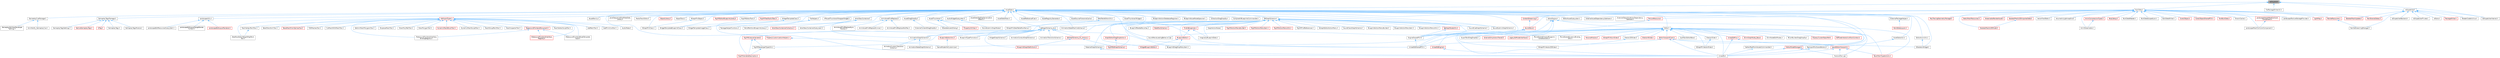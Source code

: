 digraph "IoChunkId.h"
{
 // INTERACTIVE_SVG=YES
 // LATEX_PDF_SIZE
  bgcolor="transparent";
  edge [fontname=Helvetica,fontsize=10,labelfontname=Helvetica,labelfontsize=10];
  node [fontname=Helvetica,fontsize=10,shape=box,height=0.2,width=0.4];
  Node1 [id="Node000001",label="IoChunkId.h",height=0.2,width=0.4,color="gray40", fillcolor="grey60", style="filled", fontcolor="black",tooltip=" "];
  Node1 -> Node2 [id="edge1_Node000001_Node000002",dir="back",color="steelblue1",style="solid",tooltip=" "];
  Node2 [id="Node000002",label="AssetData.h",height=0.2,width=0.4,color="grey40", fillcolor="white", style="filled",URL="$d9/d19/AssetData_8h.html",tooltip=" "];
  Node2 -> Node3 [id="edge2_Node000002_Node000003",dir="back",color="steelblue1",style="solid",tooltip=" "];
  Node3 [id="Node000003",label="ActorDescContainer.h",height=0.2,width=0.4,color="grey40", fillcolor="white", style="filled",URL="$de/df0/ActorDescContainer_8h.html",tooltip=" "];
  Node3 -> Node4 [id="edge3_Node000003_Node000004",dir="back",color="steelblue1",style="solid",tooltip=" "];
  Node4 [id="Node000004",label="ActorDescContainerCollection.h",height=0.2,width=0.4,color="red", fillcolor="#FFF0F0", style="filled",URL="$dc/df2/ActorDescContainerCollection_8h.html",tooltip=" "];
  Node3 -> Node25 [id="edge4_Node000003_Node000025",dir="back",color="steelblue1",style="solid",tooltip=" "];
  Node25 [id="Node000025",label="ActorDescContainerSubsystem.h",height=0.2,width=0.4,color="grey40", fillcolor="white", style="filled",URL="$d1/d29/ActorDescContainerSubsystem_8h.html",tooltip=" "];
  Node3 -> Node26 [id="edge5_Node000003_Node000026",dir="back",color="steelblue1",style="solid",tooltip=" "];
  Node26 [id="Node000026",label="WorldPartitionBlueprintLibrary.h",height=0.2,width=0.4,color="grey40", fillcolor="white", style="filled",URL="$d1/d6b/WorldPartitionBlueprintLibrary_8h.html",tooltip=" "];
  Node2 -> Node27 [id="edge6_Node000002_Node000027",dir="back",color="steelblue1",style="solid",tooltip=" "];
  Node27 [id="Node000027",label="AnimAssetFindReplace.h",height=0.2,width=0.4,color="grey40", fillcolor="white", style="filled",URL="$d2/d3f/AnimAssetFindReplace_8h.html",tooltip=" "];
  Node27 -> Node28 [id="edge7_Node000027_Node000028",dir="back",color="steelblue1",style="solid",tooltip=" "];
  Node28 [id="Node000028",label="AnimAssetFindReplaceCurves.h",height=0.2,width=0.4,color="grey40", fillcolor="white", style="filled",URL="$d3/df5/AnimAssetFindReplaceCurves_8h.html",tooltip=" "];
  Node27 -> Node29 [id="edge8_Node000027_Node000029",dir="back",color="steelblue1",style="solid",tooltip=" "];
  Node29 [id="Node000029",label="AnimAssetFindReplaceNotifies.h",height=0.2,width=0.4,color="grey40", fillcolor="white", style="filled",URL="$df/d90/AnimAssetFindReplaceNotifies_8h.html",tooltip=" "];
  Node27 -> Node30 [id="edge9_Node000027_Node000030",dir="back",color="steelblue1",style="solid",tooltip=" "];
  Node30 [id="Node000030",label="AnimAssetFindReplaceSync\lMarkers.h",height=0.2,width=0.4,color="grey40", fillcolor="white", style="filled",URL="$d2/dc5/AnimAssetFindReplaceSyncMarkers_8h.html",tooltip=" "];
  Node2 -> Node31 [id="edge10_Node000002_Node000031",dir="back",color="steelblue1",style="solid",tooltip=" "];
  Node31 [id="Node000031",label="AnimationGraphSchema.h",height=0.2,width=0.4,color="grey40", fillcolor="white", style="filled",URL="$dc/d75/AnimationGraphSchema_8h.html",tooltip=" "];
  Node31 -> Node32 [id="edge11_Node000031_Node000032",dir="back",color="steelblue1",style="solid",tooltip=" "];
  Node32 [id="Node000032",label="AnimationCustomTransition\lSchema.h",height=0.2,width=0.4,color="grey40", fillcolor="white", style="filled",URL="$d0/de2/AnimationCustomTransitionSchema_8h.html",tooltip=" "];
  Node31 -> Node33 [id="edge12_Node000031_Node000033",dir="back",color="steelblue1",style="solid",tooltip=" "];
  Node33 [id="Node000033",label="AnimationStateGraphSchema.h",height=0.2,width=0.4,color="grey40", fillcolor="white", style="filled",URL="$d5/d13/AnimationStateGraphSchema_8h.html",tooltip=" "];
  Node2 -> Node34 [id="edge13_Node000002_Node000034",dir="back",color="steelblue1",style="solid",tooltip=" "];
  Node34 [id="Node000034",label="AnimationStateMachineSchema.h",height=0.2,width=0.4,color="grey40", fillcolor="white", style="filled",URL="$d7/d8c/AnimationStateMachineSchema_8h.html",tooltip=" "];
  Node2 -> Node35 [id="edge14_Node000002_Node000035",dir="back",color="steelblue1",style="solid",tooltip=" "];
  Node35 [id="Node000035",label="AssetDataTagMapSerialization\lDetails.h",height=0.2,width=0.4,color="grey40", fillcolor="white", style="filled",URL="$d5/d67/AssetDataTagMapSerializationDetails_8h.html",tooltip=" "];
  Node2 -> Node36 [id="edge15_Node000002_Node000036",dir="back",color="steelblue1",style="solid",tooltip=" "];
  Node36 [id="Node000036",label="AssetDataToken.h",height=0.2,width=0.4,color="grey40", fillcolor="white", style="filled",URL="$d2/da5/AssetDataToken_8h.html",tooltip=" "];
  Node2 -> Node37 [id="edge16_Node000002_Node000037",dir="back",color="steelblue1",style="solid",tooltip=" "];
  Node37 [id="Node000037",label="AssetDragDropOp.h",height=0.2,width=0.4,color="grey40", fillcolor="white", style="filled",URL="$df/dda/AssetDragDropOp_8h.html",tooltip=" "];
  Node37 -> Node38 [id="edge17_Node000037_Node000038",dir="back",color="steelblue1",style="solid",tooltip=" "];
  Node38 [id="Node000038",label="ExternalContentDragDropOp.h",height=0.2,width=0.4,color="grey40", fillcolor="white", style="filled",URL="$d8/de9/ExternalContentDragDropOp_8h.html",tooltip=" "];
  Node2 -> Node39 [id="edge18_Node000002_Node000039",dir="back",color="steelblue1",style="solid",tooltip=" "];
  Node39 [id="Node000039",label="AssetReferenceFixer.h",height=0.2,width=0.4,color="grey40", fillcolor="white", style="filled",URL="$dd/da4/AssetReferenceFixer_8h.html",tooltip=" "];
  Node2 -> Node40 [id="edge19_Node000002_Node000040",dir="back",color="steelblue1",style="solid",tooltip=" "];
  Node40 [id="Node000040",label="AssetRegistryGenerator.h",height=0.2,width=0.4,color="grey40", fillcolor="white", style="filled",URL="$df/dd1/AssetRegistryGenerator_8h.html",tooltip=" "];
  Node2 -> Node41 [id="edge20_Node000002_Node000041",dir="back",color="steelblue1",style="solid",tooltip=" "];
  Node41 [id="Node000041",label="AssetSelection.h",height=0.2,width=0.4,color="grey40", fillcolor="white", style="filled",URL="$d2/d2c/AssetSelection_8h.html",tooltip=" "];
  Node41 -> Node42 [id="edge21_Node000041_Node000042",dir="back",color="steelblue1",style="solid",tooltip=" "];
  Node42 [id="Node000042",label="LevelEditorViewport.h",height=0.2,width=0.4,color="red", fillcolor="#FFF0F0", style="filled",URL="$d4/ddf/LevelEditorViewport_8h.html",tooltip=" "];
  Node42 -> Node43 [id="edge22_Node000042_Node000043",dir="back",color="steelblue1",style="solid",tooltip=" "];
  Node43 [id="Node000043",label="BookMarkTypeActions.h",height=0.2,width=0.4,color="red", fillcolor="#FFF0F0", style="filled",URL="$d0/d2f/BookMarkTypeActions_8h.html",tooltip=" "];
  Node42 -> Node47 [id="edge23_Node000042_Node000047",dir="back",color="steelblue1",style="solid",tooltip=" "];
  Node47 [id="Node000047",label="FractureTool.cpp",height=0.2,width=0.4,color="grey40", fillcolor="white", style="filled",URL="$dc/d9a/FractureTool_8cpp.html",tooltip=" "];
  Node42 -> Node48 [id="edge24_Node000042_Node000048",dir="back",color="steelblue1",style="solid",tooltip=" "];
  Node48 [id="Node000048",label="UnrealEd.h",height=0.2,width=0.4,color="grey40", fillcolor="white", style="filled",URL="$d2/d5f/UnrealEd_8h.html",tooltip=" "];
  Node2 -> Node49 [id="edge25_Node000002_Node000049",dir="back",color="steelblue1",style="solid",tooltip=" "];
  Node49 [id="Node000049",label="AssetSourceFilenameCache.h",height=0.2,width=0.4,color="grey40", fillcolor="white", style="filled",URL="$dd/d16/AssetSourceFilenameCache_8h.html",tooltip=" "];
  Node2 -> Node50 [id="edge26_Node000002_Node000050",dir="back",color="steelblue1",style="solid",tooltip=" "];
  Node50 [id="Node000050",label="AssetThumbnail.h",height=0.2,width=0.4,color="grey40", fillcolor="white", style="filled",URL="$d7/d61/AssetThumbnail_8h.html",tooltip=" "];
  Node50 -> Node51 [id="edge27_Node000050_Node000051",dir="back",color="steelblue1",style="solid",tooltip=" "];
  Node51 [id="Node000051",label="IPropertyUtilities.h",height=0.2,width=0.4,color="red", fillcolor="#FFF0F0", style="filled",URL="$d2/d14/IPropertyUtilities_8h.html",tooltip=" "];
  Node50 -> Node59 [id="edge28_Node000050_Node000059",dir="back",color="steelblue1",style="solid",tooltip=" "];
  Node59 [id="Node000059",label="SDeleteAssetsDialog.h",height=0.2,width=0.4,color="grey40", fillcolor="white", style="filled",URL="$d7/d0d/SDeleteAssetsDialog_8h.html",tooltip=" "];
  Node50 -> Node60 [id="edge29_Node000050_Node000060",dir="back",color="steelblue1",style="solid",tooltip=" "];
  Node60 [id="Node000060",label="UnrealEdSharedPCH.h",height=0.2,width=0.4,color="grey40", fillcolor="white", style="filled",URL="$d1/de6/UnrealEdSharedPCH_8h.html",tooltip=" "];
  Node2 -> Node61 [id="edge30_Node000002_Node000061",dir="back",color="steelblue1",style="solid",tooltip=" "];
  Node61 [id="Node000061",label="AssetThumbnailWidget.h",height=0.2,width=0.4,color="grey40", fillcolor="white", style="filled",URL="$d8/d2a/AssetThumbnailWidget_8h.html",tooltip=" "];
  Node2 -> Node62 [id="edge31_Node000002_Node000062",dir="back",color="steelblue1",style="solid",tooltip=" "];
  Node62 [id="Node000062",label="AudioWidgetSubsystem.h",height=0.2,width=0.4,color="grey40", fillcolor="white", style="filled",URL="$de/d1b/AudioWidgetSubsystem_8h.html",tooltip=" "];
  Node62 -> Node63 [id="edge32_Node000062_Node000063",dir="back",color="steelblue1",style="solid",tooltip=" "];
  Node63 [id="Node000063",label="SoundSubmixGraphNode.h",height=0.2,width=0.4,color="grey40", fillcolor="white", style="filled",URL="$d5/d09/SoundSubmixGraphNode_8h.html",tooltip=" "];
  Node2 -> Node64 [id="edge33_Node000002_Node000064",dir="back",color="steelblue1",style="solid",tooltip=" "];
  Node64 [id="Node000064",label="BlueprintActionDatabaseRegistrar.h",height=0.2,width=0.4,color="grey40", fillcolor="white", style="filled",URL="$d5/d5d/BlueprintActionDatabaseRegistrar_8h.html",tooltip=" "];
  Node2 -> Node65 [id="edge34_Node000002_Node000065",dir="back",color="steelblue1",style="solid",tooltip=" "];
  Node65 [id="Node000065",label="BlueprintAssetNodeSpawner.h",height=0.2,width=0.4,color="grey40", fillcolor="white", style="filled",URL="$d2/d56/BlueprintAssetNodeSpawner_8h.html",tooltip=" "];
  Node2 -> Node66 [id="edge35_Node000002_Node000066",dir="back",color="steelblue1",style="solid",tooltip=" "];
  Node66 [id="Node000066",label="CollectionDragDropOp.h",height=0.2,width=0.4,color="grey40", fillcolor="white", style="filled",URL="$d6/d23/CollectionDragDropOp_8h.html",tooltip=" "];
  Node2 -> Node67 [id="edge36_Node000002_Node000067",dir="back",color="steelblue1",style="solid",tooltip=" "];
  Node67 [id="Node000067",label="CompileAllBlueprintsCommandlet.h",height=0.2,width=0.4,color="grey40", fillcolor="white", style="filled",URL="$d4/d7d/CompileAllBlueprintsCommandlet_8h.html",tooltip=" "];
  Node2 -> Node68 [id="edge37_Node000002_Node000068",dir="back",color="steelblue1",style="solid",tooltip=" "];
  Node68 [id="Node000068",label="DataTableEditorUtils.h",height=0.2,width=0.4,color="grey40", fillcolor="white", style="filled",URL="$d6/d6f/DataTableEditorUtils_8h.html",tooltip=" "];
  Node68 -> Node69 [id="edge38_Node000068_Node000069",dir="back",color="steelblue1",style="solid",tooltip=" "];
  Node69 [id="Node000069",label="SGraphPinDataTableRowName.h",height=0.2,width=0.4,color="grey40", fillcolor="white", style="filled",URL="$d3/d40/SGraphPinDataTableRowName_8h.html",tooltip=" "];
  Node2 -> Node70 [id="edge39_Node000002_Node000070",dir="back",color="steelblue1",style="solid",tooltip=" "];
  Node70 [id="Node000070",label="EdGraphSchema.h",height=0.2,width=0.4,color="grey40", fillcolor="white", style="filled",URL="$d2/dce/EdGraphSchema_8h.html",tooltip=" "];
  Node70 -> Node31 [id="edge40_Node000070_Node000031",dir="back",color="steelblue1",style="solid",tooltip=" "];
  Node70 -> Node34 [id="edge41_Node000070_Node000034",dir="back",color="steelblue1",style="solid",tooltip=" "];
  Node70 -> Node71 [id="edge42_Node000070_Node000071",dir="back",color="steelblue1",style="solid",tooltip=" "];
  Node71 [id="Node000071",label="BlueprintActionMenuBuilder.h",height=0.2,width=0.4,color="grey40", fillcolor="white", style="filled",URL="$dd/dea/BlueprintActionMenuBuilder_8h.html",tooltip=" "];
  Node70 -> Node72 [id="edge43_Node000070_Node000072",dir="back",color="steelblue1",style="solid",tooltip=" "];
  Node72 [id="Node000072",label="BlueprintActionMenuItem.h",height=0.2,width=0.4,color="grey40", fillcolor="white", style="filled",URL="$d8/dca/BlueprintActionMenuItem_8h.html",tooltip=" "];
  Node70 -> Node73 [id="edge44_Node000070_Node000073",dir="back",color="steelblue1",style="solid",tooltip=" "];
  Node73 [id="Node000073",label="BlueprintActionMenuUtils.h",height=0.2,width=0.4,color="grey40", fillcolor="white", style="filled",URL="$d3/dad/BlueprintActionMenuUtils_8h.html",tooltip=" "];
  Node70 -> Node74 [id="edge45_Node000070_Node000074",dir="back",color="steelblue1",style="solid",tooltip=" "];
  Node74 [id="Node000074",label="BlueprintDragDropMenuItem.h",height=0.2,width=0.4,color="grey40", fillcolor="white", style="filled",URL="$dc/deb/BlueprintDragDropMenuItem_8h.html",tooltip=" "];
  Node70 -> Node75 [id="edge46_Node000070_Node000075",dir="back",color="steelblue1",style="solid",tooltip=" "];
  Node75 [id="Node000075",label="BlueprintEditor.h",height=0.2,width=0.4,color="red", fillcolor="#FFF0F0", style="filled",URL="$df/d7d/BlueprintEditor_8h.html",tooltip=" "];
  Node75 -> Node74 [id="edge47_Node000075_Node000074",dir="back",color="steelblue1",style="solid",tooltip=" "];
  Node75 -> Node84 [id="edge48_Node000075_Node000084",dir="back",color="steelblue1",style="solid",tooltip=" "];
  Node84 [id="Node000084",label="WidgetBlueprintEditor.h",height=0.2,width=0.4,color="red", fillcolor="#FFF0F0", style="filled",URL="$d6/d04/WidgetBlueprintEditor_8h.html",tooltip=" "];
  Node70 -> Node87 [id="edge49_Node000070_Node000087",dir="back",color="steelblue1",style="solid",tooltip=" "];
  Node87 [id="Node000087",label="BlueprintPaletteFavorites.h",height=0.2,width=0.4,color="grey40", fillcolor="white", style="filled",URL="$dd/d5a/BlueprintPaletteFavorites_8h.html",tooltip=" "];
  Node70 -> Node88 [id="edge50_Node000070_Node000088",dir="back",color="steelblue1",style="solid",tooltip=" "];
  Node88 [id="Node000088",label="DataflowSchema.h",height=0.2,width=0.4,color="red", fillcolor="#FFF0F0", style="filled",URL="$da/dd4/DataflowSchema_8h.html",tooltip=" "];
  Node70 -> Node90 [id="edge51_Node000070_Node000090",dir="back",color="steelblue1",style="solid",tooltip=" "];
  Node90 [id="Node000090",label="EdGraphNodeUtils.h",height=0.2,width=0.4,color="red", fillcolor="#FFF0F0", style="filled",URL="$de/dc2/EdGraphNodeUtils_8h.html",tooltip=" "];
  Node90 -> Node127 [id="edge52_Node000090_Node000127",dir="back",color="steelblue1",style="solid",tooltip=" "];
  Node127 [id="Node000127",label="EngineSharedPCH.h",height=0.2,width=0.4,color="grey40", fillcolor="white", style="filled",URL="$dc/dbb/EngineSharedPCH_8h.html",tooltip=" "];
  Node127 -> Node60 [id="edge53_Node000127_Node000060",dir="back",color="steelblue1",style="solid",tooltip=" "];
  Node70 -> Node252 [id="edge54_Node000070_Node000252",dir="back",color="steelblue1",style="solid",tooltip=" "];
  Node252 [id="Node000252",label="EdGraphSchema_K2.h",height=0.2,width=0.4,color="grey40", fillcolor="white", style="filled",URL="$d0/dcf/EdGraphSchema__K2_8h.html",tooltip=" "];
  Node252 -> Node253 [id="edge55_Node000252_Node000253",dir="back",color="steelblue1",style="solid",tooltip=" "];
  Node253 [id="Node000253",label="AnimationConduitGraphSchema.h",height=0.2,width=0.4,color="grey40", fillcolor="white", style="filled",URL="$d3/dd6/AnimationConduitGraphSchema_8h.html",tooltip=" "];
  Node252 -> Node31 [id="edge56_Node000252_Node000031",dir="back",color="steelblue1",style="solid",tooltip=" "];
  Node252 -> Node254 [id="edge57_Node000252_Node000254",dir="back",color="steelblue1",style="solid",tooltip=" "];
  Node254 [id="Node000254",label="AnimationTransitionSchema.h",height=0.2,width=0.4,color="grey40", fillcolor="white", style="filled",URL="$d0/d50/AnimationTransitionSchema_8h.html",tooltip=" "];
  Node252 -> Node255 [id="edge58_Node000252_Node000255",dir="back",color="steelblue1",style="solid",tooltip=" "];
  Node255 [id="Node000255",label="BlueprintEditorUtils.h",height=0.2,width=0.4,color="red", fillcolor="#FFF0F0", style="filled",URL="$d7/d3d/BlueprintEditorUtils_8h.html",tooltip=" "];
  Node255 -> Node257 [id="edge59_Node000255_Node000257",dir="back",color="steelblue1",style="solid",tooltip=" "];
  Node257 [id="Node000257",label="GameModeInfoCustomizer.h",height=0.2,width=0.4,color="grey40", fillcolor="white", style="filled",URL="$d5/df3/GameModeInfoCustomizer_8h.html",tooltip=" "];
  Node252 -> Node129 [id="edge60_Node000252_Node000129",dir="back",color="steelblue1",style="solid",tooltip=" "];
  Node129 [id="Node000129",label="BlueprintGraphDefinitions.h",height=0.2,width=0.4,color="red", fillcolor="#FFF0F0", style="filled",URL="$d7/d5e/BlueprintGraphDefinitions_8h.html",tooltip=" "];
  Node252 -> Node259 [id="edge61_Node000252_Node000259",dir="back",color="steelblue1",style="solid",tooltip=" "];
  Node259 [id="Node000259",label="BlueprintTypePromotion.h",height=0.2,width=0.4,color="grey40", fillcolor="white", style="filled",URL="$d2/d23/BlueprintTypePromotion_8h.html",tooltip=" "];
  Node252 -> Node260 [id="edge62_Node000252_Node000260",dir="back",color="steelblue1",style="solid",tooltip=" "];
  Node260 [id="Node000260",label="EdGraphSchema_K2_Actions.h",height=0.2,width=0.4,color="red", fillcolor="#FFF0F0", style="filled",URL="$d8/d9c/EdGraphSchema__K2__Actions_8h.html",tooltip=" "];
  Node260 -> Node129 [id="edge63_Node000260_Node000129",dir="back",color="steelblue1",style="solid",tooltip=" "];
  Node260 -> Node264 [id="edge64_Node000260_Node000264",dir="back",color="steelblue1",style="solid",tooltip=" "];
  Node264 [id="Node000264",label="RigVMEdGraphSchema.h",height=0.2,width=0.4,color="red", fillcolor="#FFF0F0", style="filled",URL="$dc/de3/RigVMEdGraphSchema_8h.html",tooltip=" "];
  Node252 -> Node287 [id="edge65_Node000252_Node000287",dir="back",color="steelblue1",style="solid",tooltip=" "];
  Node287 [id="Node000287",label="RigVMDeveloperTypeUtils.h",height=0.2,width=0.4,color="grey40", fillcolor="white", style="filled",URL="$d0/d6e/RigVMDeveloperTypeUtils_8h.html",tooltip=" "];
  Node287 -> Node288 [id="edge66_Node000287_Node000288",dir="back",color="steelblue1",style="solid",tooltip=" "];
  Node288 [id="Node000288",label="RigVMVariableDescription.h",height=0.2,width=0.4,color="red", fillcolor="#FFF0F0", style="filled",URL="$d8/dd8/RigVMVariableDescription_8h.html",tooltip=" "];
  Node252 -> Node313 [id="edge67_Node000252_Node000313",dir="back",color="steelblue1",style="solid",tooltip=" "];
  Node313 [id="Node000313",label="RigVMExternalVariable.h",height=0.2,width=0.4,color="red", fillcolor="#FFF0F0", style="filled",URL="$d4/d6f/RigVMExternalVariable_8h.html",tooltip=" "];
  Node313 -> Node287 [id="edge68_Node000313_Node000287",dir="back",color="steelblue1",style="solid",tooltip=" "];
  Node313 -> Node288 [id="edge69_Node000313_Node000288",dir="back",color="steelblue1",style="solid",tooltip=" "];
  Node252 -> Node288 [id="edge70_Node000252_Node000288",dir="back",color="steelblue1",style="solid",tooltip=" "];
  Node252 -> Node60 [id="edge71_Node000252_Node000060",dir="back",color="steelblue1",style="solid",tooltip=" "];
  Node252 -> Node441 [id="edge72_Node000252_Node000441",dir="back",color="steelblue1",style="solid",tooltip=" "];
  Node441 [id="Node000441",label="WidgetGraphSchema.h",height=0.2,width=0.4,color="grey40", fillcolor="white", style="filled",URL="$d1/dc6/WidgetGraphSchema_8h.html",tooltip=" "];
  Node70 -> Node260 [id="edge73_Node000070_Node000260",dir="back",color="steelblue1",style="solid",tooltip=" "];
  Node70 -> Node127 [id="edge74_Node000070_Node000127",dir="back",color="steelblue1",style="solid",tooltip=" "];
  Node70 -> Node442 [id="edge75_Node000070_Node000442",dir="back",color="steelblue1",style="solid",tooltip=" "];
  Node442 [id="Node000442",label="FindInBlueprints.h",height=0.2,width=0.4,color="red", fillcolor="#FFF0F0", style="filled",URL="$d0/d27/FindInBlueprints_8h.html",tooltip=" "];
  Node442 -> Node75 [id="edge76_Node000442_Node000075",dir="back",color="steelblue1",style="solid",tooltip=" "];
  Node442 -> Node444 [id="edge77_Node000442_Node000444",dir="back",color="steelblue1",style="solid",tooltip=" "];
  Node444 [id="Node000444",label="ImaginaryBlueprintData.h",height=0.2,width=0.4,color="grey40", fillcolor="white", style="filled",URL="$d9/d16/ImaginaryBlueprintData_8h.html",tooltip=" "];
  Node70 -> Node445 [id="edge78_Node000070_Node000445",dir="back",color="steelblue1",style="solid",tooltip=" "];
  Node445 [id="Node000445",label="GraphActionNode.h",height=0.2,width=0.4,color="grey40", fillcolor="white", style="filled",URL="$dc/d7a/GraphActionNode_8h.html",tooltip=" "];
  Node70 -> Node446 [id="edge79_Node000070_Node000446",dir="back",color="steelblue1",style="solid",tooltip=" "];
  Node446 [id="Node000446",label="GraphEditorDragDropAction.h",height=0.2,width=0.4,color="red", fillcolor="#FFF0F0", style="filled",URL="$d7/d19/GraphEditorDragDropAction_8h.html",tooltip=" "];
  Node446 -> Node264 [id="edge80_Node000446_Node000264",dir="back",color="steelblue1",style="solid",tooltip=" "];
  Node70 -> Node444 [id="edge81_Node000070_Node000444",dir="back",color="steelblue1",style="solid",tooltip=" "];
  Node70 -> Node450 [id="edge82_Node000070_Node000450",dir="back",color="steelblue1",style="solid",tooltip=" "];
  Node450 [id="Node000450",label="MaterialGraphSchema.h",height=0.2,width=0.4,color="grey40", fillcolor="white", style="filled",URL="$d4/d12/MaterialGraphSchema_8h.html",tooltip=" "];
  Node450 -> Node48 [id="edge83_Node000450_Node000048",dir="back",color="steelblue1",style="solid",tooltip=" "];
  Node70 -> Node451 [id="edge84_Node000070_Node000451",dir="back",color="steelblue1",style="solid",tooltip=" "];
  Node451 [id="Node000451",label="RigVMActionMenuBuilder.h",height=0.2,width=0.4,color="red", fillcolor="#FFF0F0", style="filled",URL="$d3/d9a/RigVMActionMenuBuilder_8h.html",tooltip=" "];
  Node70 -> Node453 [id="edge85_Node000070_Node000453",dir="back",color="steelblue1",style="solid",tooltip=" "];
  Node453 [id="Node000453",label="RigVMActionMenuItem.h",height=0.2,width=0.4,color="red", fillcolor="#FFF0F0", style="filled",URL="$d1/d5f/RigVMActionMenuItem_8h.html",tooltip=" "];
  Node70 -> Node454 [id="edge86_Node000070_Node000454",dir="back",color="steelblue1",style="solid",tooltip=" "];
  Node454 [id="Node000454",label="RigVMActionMenuUtils.h",height=0.2,width=0.4,color="red", fillcolor="#FFF0F0", style="filled",URL="$dd/d72/RigVMActionMenuUtils_8h.html",tooltip=" "];
  Node70 -> Node264 [id="edge87_Node000070_Node000264",dir="back",color="steelblue1",style="solid",tooltip=" "];
  Node70 -> Node455 [id="edge88_Node000070_Node000455",dir="back",color="steelblue1",style="solid",tooltip=" "];
  Node455 [id="Node000455",label="RigVMFindReferences.h",height=0.2,width=0.4,color="grey40", fillcolor="white", style="filled",URL="$df/da2/RigVMFindReferences_8h.html",tooltip=" "];
  Node70 -> Node456 [id="edge89_Node000070_Node000456",dir="back",color="steelblue1",style="solid",tooltip=" "];
  Node456 [id="Node000456",label="SGraphEditorActionMenu.h",height=0.2,width=0.4,color="grey40", fillcolor="white", style="filled",URL="$dd/d8d/SGraphEditorActionMenu_8h.html",tooltip=" "];
  Node70 -> Node457 [id="edge90_Node000070_Node000457",dir="back",color="steelblue1",style="solid",tooltip=" "];
  Node457 [id="Node000457",label="SoundClassGraphSchema.h",height=0.2,width=0.4,color="grey40", fillcolor="white", style="filled",URL="$d8/d8d/SoundClassGraphSchema_8h.html",tooltip=" "];
  Node70 -> Node458 [id="edge91_Node000070_Node000458",dir="back",color="steelblue1",style="solid",tooltip=" "];
  Node458 [id="Node000458",label="SoundCueGraphSchema.h",height=0.2,width=0.4,color="grey40", fillcolor="white", style="filled",URL="$d7/d4a/SoundCueGraphSchema_8h.html",tooltip=" "];
  Node70 -> Node125 [id="edge92_Node000070_Node000125",dir="back",color="steelblue1",style="solid",tooltip=" "];
  Node125 [id="Node000125",label="SoundSubmixGraphSchema.h",height=0.2,width=0.4,color="grey40", fillcolor="white", style="filled",URL="$dc/ddf/SoundSubmixGraphSchema_8h.html",tooltip=" "];
  Node2 -> Node252 [id="edge93_Node000002_Node000252",dir="back",color="steelblue1",style="solid",tooltip=" "];
  Node2 -> Node459 [id="edge94_Node000002_Node000459",dir="back",color="steelblue1",style="solid",tooltip=" "];
  Node459 [id="Node000459",label="Editor.h",height=0.2,width=0.4,color="grey40", fillcolor="white", style="filled",URL="$de/d6e/Editor_8h.html",tooltip=" "];
  Node459 -> Node460 [id="edge95_Node000459_Node000460",dir="back",color="steelblue1",style="solid",tooltip=" "];
  Node460 [id="Node000460",label="AnimGraphNode_Base.h",height=0.2,width=0.4,color="red", fillcolor="#FFF0F0", style="filled",URL="$d0/dfb/AnimGraphNode__Base_8h.html",tooltip=" "];
  Node459 -> Node520 [id="edge96_Node000459_Node000520",dir="back",color="steelblue1",style="solid",tooltip=" "];
  Node520 [id="Node000520",label="AnimNodeEditModes.h",height=0.2,width=0.4,color="grey40", fillcolor="white", style="filled",URL="$db/dde/AnimNodeEditModes_8h.html",tooltip=" "];
  Node459 -> Node43 [id="edge97_Node000459_Node000043",dir="back",color="steelblue1",style="solid",tooltip=" "];
  Node459 -> Node521 [id="edge98_Node000459_Node000521",dir="back",color="steelblue1",style="solid",tooltip=" "];
  Node521 [id="Node000521",label="BrushBuilderDragDropOp.h",height=0.2,width=0.4,color="grey40", fillcolor="white", style="filled",URL="$d9/d56/BrushBuilderDragDropOp_8h.html",tooltip=" "];
  Node459 -> Node522 [id="edge99_Node000459_Node000522",dir="back",color="steelblue1",style="solid",tooltip=" "];
  Node522 [id="Node000522",label="DisplayClusterObjectRef.h",height=0.2,width=0.4,color="red", fillcolor="#FFF0F0", style="filled",URL="$d9/d87/DisplayClusterObjectRef_8h.html",tooltip=" "];
  Node459 -> Node530 [id="edge100_Node000459_Node000530",dir="back",color="steelblue1",style="solid",tooltip=" "];
  Node530 [id="Node000530",label="EdModeInteractiveToolsContext.h",height=0.2,width=0.4,color="red", fillcolor="#FFF0F0", style="filled",URL="$d7/da4/EdModeInteractiveToolsContext_8h.html",tooltip=" "];
  Node459 -> Node532 [id="edge101_Node000459_Node000532",dir="back",color="steelblue1",style="solid",tooltip=" "];
  Node532 [id="Node000532",label="EditorModeManager.h",height=0.2,width=0.4,color="red", fillcolor="#FFF0F0", style="filled",URL="$d9/dca/EditorModeManager_8h.html",tooltip=" "];
  Node532 -> Node47 [id="edge102_Node000532_Node000047",dir="back",color="steelblue1",style="solid",tooltip=" "];
  Node532 -> Node48 [id="edge103_Node000532_Node000048",dir="back",color="steelblue1",style="solid",tooltip=" "];
  Node459 -> Node538 [id="edge104_Node000459_Node000538",dir="back",color="steelblue1",style="solid",tooltip=" "];
  Node538 [id="Node000538",label="EditorViewportClient.h",height=0.2,width=0.4,color="red", fillcolor="#FFF0F0", style="filled",URL="$d4/d41/EditorViewportClient_8h.html",tooltip=" "];
  Node538 -> Node42 [id="edge105_Node000538_Node000042",dir="back",color="steelblue1",style="solid",tooltip=" "];
  Node538 -> Node554 [id="edge106_Node000538_Node000554",dir="back",color="steelblue1",style="solid",tooltip=" "];
  Node554 [id="Node000554",label="SSkeletonWidget.h",height=0.2,width=0.4,color="grey40", fillcolor="white", style="filled",URL="$dd/da7/SSkeletonWidget_8h.html",tooltip=" "];
  Node538 -> Node48 [id="edge107_Node000538_Node000048",dir="back",color="steelblue1",style="solid",tooltip=" "];
  Node538 -> Node60 [id="edge108_Node000538_Node000060",dir="back",color="steelblue1",style="solid",tooltip=" "];
  Node459 -> Node555 [id="edge109_Node000459_Node000555",dir="back",color="steelblue1",style="solid",tooltip=" "];
  Node555 [id="Node000555",label="ExportTextDragDropOp.h",height=0.2,width=0.4,color="grey40", fillcolor="white", style="filled",URL="$de/d5c/ExportTextDragDropOp_8h.html",tooltip=" "];
  Node459 -> Node556 [id="edge110_Node000459_Node000556",dir="back",color="steelblue1",style="solid",tooltip=" "];
  Node556 [id="Node000556",label="ExternalDirtyActorsTracker.h",height=0.2,width=0.4,color="red", fillcolor="#FFF0F0", style="filled",URL="$db/d89/ExternalDirtyActorsTracker_8h.html",tooltip=" "];
  Node459 -> Node47 [id="edge111_Node000459_Node000047",dir="back",color="steelblue1",style="solid",tooltip=" "];
  Node459 -> Node257 [id="edge112_Node000459_Node000257",dir="back",color="steelblue1",style="solid",tooltip=" "];
  Node459 -> Node557 [id="edge113_Node000459_Node000557",dir="back",color="steelblue1",style="solid",tooltip=" "];
  Node557 [id="Node000557",label="LegacyEdModeInterfaces.h",height=0.2,width=0.4,color="red", fillcolor="#FFF0F0", style="filled",URL="$da/d0a/LegacyEdModeInterfaces_8h.html",tooltip=" "];
  Node459 -> Node564 [id="edge114_Node000459_Node000564",dir="back",color="steelblue1",style="solid",tooltip=" "];
  Node564 [id="Node000564",label="MovieSceneDirectorBlueprint\lConditionUtils.h",height=0.2,width=0.4,color="grey40", fillcolor="white", style="filled",URL="$d4/d8a/MovieSceneDirectorBlueprintConditionUtils_8h.html",tooltip=" "];
  Node459 -> Node565 [id="edge115_Node000459_Node000565",dir="back",color="steelblue1",style="solid",tooltip=" "];
  Node565 [id="Node000565",label="MovieSceneDynamicBinding\lUtils.h",height=0.2,width=0.4,color="grey40", fillcolor="white", style="filled",URL="$df/dce/MovieSceneDynamicBindingUtils_8h.html",tooltip=" "];
  Node459 -> Node566 [id="edge116_Node000459_Node000566",dir="back",color="steelblue1",style="solid",tooltip=" "];
  Node566 [id="Node000566",label="PersonaModule.h",height=0.2,width=0.4,color="red", fillcolor="#FFF0F0", style="filled",URL="$de/d74/PersonaModule_8h.html",tooltip=" "];
  Node459 -> Node227 [id="edge117_Node000459_Node000227",dir="back",color="steelblue1",style="solid",tooltip=" "];
  Node227 [id="Node000227",label="SGraphPinNumSlider.h",height=0.2,width=0.4,color="red", fillcolor="#FFF0F0", style="filled",URL="$d5/d00/SGraphPinNumSlider_8h.html",tooltip=" "];
  Node459 -> Node235 [id="edge118_Node000459_Node000235",dir="back",color="steelblue1",style="solid",tooltip=" "];
  Node235 [id="Node000235",label="SGraphPinVector2DSlider.h",height=0.2,width=0.4,color="grey40", fillcolor="white", style="filled",URL="$d7/d05/SGraphPinVector2DSlider_8h.html",tooltip=" "];
  Node459 -> Node238 [id="edge119_Node000459_Node000238",dir="back",color="steelblue1",style="solid",tooltip=" "];
  Node238 [id="Node000238",label="SGraphPinVectorSlider.h",height=0.2,width=0.4,color="grey40", fillcolor="white", style="filled",URL="$dc/d38/SGraphPinVectorSlider_8h.html",tooltip=" "];
  Node459 -> Node568 [id="edge120_Node000459_Node000568",dir="back",color="steelblue1",style="solid",tooltip=" "];
  Node568 [id="Node000568",label="SVector2DSlider.h",height=0.2,width=0.4,color="grey40", fillcolor="white", style="filled",URL="$de/d67/SVector2DSlider_8h.html",tooltip=" "];
  Node568 -> Node235 [id="edge121_Node000568_Node000235",dir="back",color="steelblue1",style="solid",tooltip=" "];
  Node459 -> Node569 [id="edge122_Node000459_Node000569",dir="back",color="steelblue1",style="solid",tooltip=" "];
  Node569 [id="Node000569",label="SVector4Slider.h",height=0.2,width=0.4,color="red", fillcolor="#FFF0F0", style="filled",URL="$d4/dec/SVector4Slider_8h.html",tooltip=" "];
  Node459 -> Node570 [id="edge123_Node000459_Node000570",dir="back",color="steelblue1",style="solid",tooltip=" "];
  Node570 [id="Node000570",label="SVectorSlider.h",height=0.2,width=0.4,color="grey40", fillcolor="white", style="filled",URL="$d2/db5/SVectorSlider_8h.html",tooltip=" "];
  Node570 -> Node238 [id="edge124_Node000570_Node000238",dir="back",color="steelblue1",style="solid",tooltip=" "];
  Node459 -> Node571 [id="edge125_Node000459_Node000571",dir="back",color="steelblue1",style="solid",tooltip=" "];
  Node571 [id="Node000571",label="SubTrackEditorBase.h",height=0.2,width=0.4,color="grey40", fillcolor="white", style="filled",URL="$db/d33/SubTrackEditorBase_8h.html",tooltip=" "];
  Node459 -> Node48 [id="edge126_Node000459_Node000048",dir="back",color="steelblue1",style="solid",tooltip=" "];
  Node459 -> Node572 [id="edge127_Node000459_Node000572",dir="back",color="steelblue1",style="solid",tooltip=" "];
  Node572 [id="Node000572",label="UnrealEdMisc.h",height=0.2,width=0.4,color="red", fillcolor="#FFF0F0", style="filled",URL="$da/d70/UnrealEdMisc_8h.html",tooltip=" "];
  Node572 -> Node42 [id="edge128_Node000572_Node000042",dir="back",color="steelblue1",style="solid",tooltip=" "];
  Node572 -> Node48 [id="edge129_Node000572_Node000048",dir="back",color="steelblue1",style="solid",tooltip=" "];
  Node459 -> Node60 [id="edge130_Node000459_Node000060",dir="back",color="steelblue1",style="solid",tooltip=" "];
  Node2 -> Node613 [id="edge131_Node000002_Node000613",dir="back",color="steelblue1",style="solid",tooltip=" "];
  Node613 [id="Node000613",label="EditorAnimUtils.h",height=0.2,width=0.4,color="grey40", fillcolor="white", style="filled",URL="$d1/dd4/EditorAnimUtils_8h.html",tooltip=" "];
  Node613 -> Node554 [id="edge132_Node000613_Node000554",dir="back",color="steelblue1",style="solid",tooltip=" "];
  Node2 -> Node614 [id="edge133_Node000002_Node000614",dir="back",color="steelblue1",style="solid",tooltip=" "];
  Node614 [id="Node000614",label="EditorAssetSubsystem.h",height=0.2,width=0.4,color="grey40", fillcolor="white", style="filled",URL="$df/d69/EditorAssetSubsystem_8h.html",tooltip=" "];
  Node2 -> Node615 [id="edge134_Node000002_Node000615",dir="back",color="steelblue1",style="solid",tooltip=" "];
  Node615 [id="Node000615",label="EditorEngine.h",height=0.2,width=0.4,color="grey40", fillcolor="white", style="filled",URL="$da/d0c/EditorEngine_8h.html",tooltip=" "];
  Node615 -> Node43 [id="edge135_Node000615_Node000043",dir="back",color="steelblue1",style="solid",tooltip=" "];
  Node615 -> Node459 [id="edge136_Node000615_Node000459",dir="back",color="steelblue1",style="solid",tooltip=" "];
  Node615 -> Node48 [id="edge137_Node000615_Node000048",dir="back",color="steelblue1",style="solid",tooltip=" "];
  Node615 -> Node616 [id="edge138_Node000615_Node000616",dir="back",color="steelblue1",style="solid",tooltip=" "];
  Node616 [id="Node000616",label="UnrealEdEngine.h",height=0.2,width=0.4,color="red", fillcolor="#FFF0F0", style="filled",URL="$d2/d51/UnrealEdEngine_8h.html",tooltip=" "];
  Node616 -> Node48 [id="edge139_Node000616_Node000048",dir="back",color="steelblue1",style="solid",tooltip=" "];
  Node615 -> Node60 [id="edge140_Node000615_Node000060",dir="back",color="steelblue1",style="solid",tooltip=" "];
  Node2 -> Node127 [id="edge141_Node000002_Node000127",dir="back",color="steelblue1",style="solid",tooltip=" "];
  Node2 -> Node618 [id="edge142_Node000002_Node000618",dir="back",color="steelblue1",style="solid",tooltip=" "];
  Node618 [id="Node000618",label="ExternalAssetDependencyGatherer.h",height=0.2,width=0.4,color="grey40", fillcolor="white", style="filled",URL="$da/dbe/ExternalAssetDependencyGatherer_8h.html",tooltip=" "];
  Node2 -> Node619 [id="edge143_Node000002_Node000619",dir="back",color="steelblue1",style="solid",tooltip=" "];
  Node619 [id="Node000619",label="ExternalObjectAndActorDependency\lGatherer.h",height=0.2,width=0.4,color="grey40", fillcolor="white", style="filled",URL="$d3/d4e/ExternalObjectAndActorDependencyGatherer_8h.html",tooltip=" "];
  Node2 -> Node620 [id="edge144_Node000002_Node000620",dir="back",color="steelblue1",style="solid",tooltip=" "];
  Node620 [id="Node000620",label="ExternalPackageHelper.h",height=0.2,width=0.4,color="grey40", fillcolor="white", style="filled",URL="$d3/d2f/ExternalPackageHelper_8h.html",tooltip=" "];
  Node620 -> Node621 [id="edge145_Node000620_Node000621",dir="back",color="steelblue1",style="solid",tooltip=" "];
  Node621 [id="Node000621",label="WorldDataLayers.h",height=0.2,width=0.4,color="red", fillcolor="#FFF0F0", style="filled",URL="$d1/d1d/WorldDataLayers_8h.html",tooltip=" "];
  Node2 -> Node622 [id="edge146_Node000002_Node000622",dir="back",color="steelblue1",style="solid",tooltip=" "];
  Node622 [id="Node000622",label="FileHelpers.h",height=0.2,width=0.4,color="grey40", fillcolor="white", style="filled",URL="$d9/d82/FileHelpers_8h.html",tooltip=" "];
  Node622 -> Node623 [id="edge147_Node000622_Node000623",dir="back",color="steelblue1",style="solid",tooltip=" "];
  Node623 [id="Node000623",label="PackageHelperFunctions.h",height=0.2,width=0.4,color="grey40", fillcolor="white", style="filled",URL="$da/d30/PackageHelperFunctions_8h.html",tooltip=" "];
  Node622 -> Node48 [id="edge148_Node000622_Node000048",dir="back",color="steelblue1",style="solid",tooltip=" "];
  Node2 -> Node624 [id="edge149_Node000002_Node000624",dir="back",color="steelblue1",style="solid",tooltip=" "];
  Node624 [id="Node000624",label="GameplayCueManager.h",height=0.2,width=0.4,color="grey40", fillcolor="white", style="filled",URL="$d7/d4e/GameplayCueManager_8h.html",tooltip=" "];
  Node624 -> Node625 [id="edge150_Node000624_Node000625",dir="back",color="steelblue1",style="solid",tooltip=" "];
  Node625 [id="Node000625",label="AnimNotify_GameplayCue.h",height=0.2,width=0.4,color="grey40", fillcolor="white", style="filled",URL="$da/d48/AnimNotify__GameplayCue_8h.html",tooltip=" "];
  Node624 -> Node626 [id="edge151_Node000624_Node000626",dir="back",color="steelblue1",style="solid",tooltip=" "];
  Node626 [id="Node000626",label="GameplayAbilitiesDeveloper\lSettings.h",height=0.2,width=0.4,color="grey40", fillcolor="white", style="filled",URL="$d3/d55/GameplayAbilitiesDeveloperSettings_8h.html",tooltip=" "];
  Node2 -> Node627 [id="edge152_Node000002_Node000627",dir="back",color="steelblue1",style="solid",tooltip=" "];
  Node627 [id="Node000627",label="GameplayTagsManager.h",height=0.2,width=0.4,color="grey40", fillcolor="white", style="filled",URL="$d5/dc9/GameplayTagsManager_8h.html",tooltip=" "];
  Node627 -> Node628 [id="edge153_Node000627_Node000628",dir="back",color="steelblue1",style="solid",tooltip=" "];
  Node628 [id="Node000628",label="GameplayTags.h",height=0.2,width=0.4,color="grey40", fillcolor="white", style="filled",URL="$d0/d9b/GameplayTags_8h.html",tooltip=" "];
  Node627 -> Node629 [id="edge154_Node000627_Node000629",dir="back",color="steelblue1",style="solid",tooltip=" "];
  Node629 [id="Node000629",label="GameplayTagsModule.h",height=0.2,width=0.4,color="grey40", fillcolor="white", style="filled",URL="$dc/d65/GameplayTagsModule_8h.html",tooltip=" "];
  Node627 -> Node630 [id="edge155_Node000627_Node000630",dir="back",color="steelblue1",style="solid",tooltip=" "];
  Node630 [id="Node000630",label="GameplayTagsSettings.h",height=0.2,width=0.4,color="grey40", fillcolor="white", style="filled",URL="$d0/dec/GameplayTagsSettings_8h.html",tooltip=" "];
  Node627 -> Node631 [id="edge156_Node000627_Node000631",dir="back",color="steelblue1",style="solid",tooltip=" "];
  Node631 [id="Node000631",label="NativeGameplayTags.h",height=0.2,width=0.4,color="red", fillcolor="#FFF0F0", style="filled",URL="$da/d7f/NativeGameplayTags_8h.html",tooltip=" "];
  Node627 -> Node695 [id="edge157_Node000627_Node000695",dir="back",color="steelblue1",style="solid",tooltip=" "];
  Node695 [id="Node000695",label="UITag.h",height=0.2,width=0.4,color="red", fillcolor="#FFF0F0", style="filled",URL="$d4/da5/UITag_8h.html",tooltip=" "];
  Node2 -> Node699 [id="edge158_Node000002_Node000699",dir="back",color="steelblue1",style="solid",tooltip=" "];
  Node699 [id="Node000699",label="GatherTextFromAssetsCommandlet.h",height=0.2,width=0.4,color="grey40", fillcolor="white", style="filled",URL="$df/da5/GatherTextFromAssetsCommandlet_8h.html",tooltip=" "];
  Node699 -> Node48 [id="edge159_Node000699_Node000048",dir="back",color="steelblue1",style="solid",tooltip=" "];
  Node2 -> Node700 [id="edge160_Node000002_Node000700",dir="back",color="steelblue1",style="solid",tooltip=" "];
  Node700 [id="Node000700",label="IAssetFamily.h",height=0.2,width=0.4,color="grey40", fillcolor="white", style="filled",URL="$d5/d12/IAssetFamily_8h.html",tooltip=" "];
  Node2 -> Node701 [id="edge161_Node000002_Node000701",dir="back",color="steelblue1",style="solid",tooltip=" "];
  Node701 [id="Node000701",label="LandscapeUtils.h",height=0.2,width=0.4,color="grey40", fillcolor="white", style="filled",URL="$d0/dc0/LandscapeUtils_8h.html",tooltip=" "];
  Node701 -> Node702 [id="edge162_Node000701_Node000702",dir="back",color="steelblue1",style="solid",tooltip=" "];
  Node702 [id="Node000702",label="LandscapeEditLayerMergeRender\lContext.h",height=0.2,width=0.4,color="grey40", fillcolor="white", style="filled",URL="$d1/d40/LandscapeEditLayerMergeRenderContext_8h.html",tooltip=" "];
  Node701 -> Node703 [id="edge163_Node000701_Node000703",dir="back",color="steelblue1",style="solid",tooltip=" "];
  Node703 [id="Node000703",label="LandscapeEditLayerRenderer.h",height=0.2,width=0.4,color="red", fillcolor="#FFF0F0", style="filled",URL="$d4/ddf/LandscapeEditLayerRenderer_8h.html",tooltip=" "];
  Node701 -> Node711 [id="edge164_Node000701_Node000711",dir="back",color="steelblue1",style="solid",tooltip=" "];
  Node711 [id="Node000711",label="LandscapeEditResourcesSubsystem.h",height=0.2,width=0.4,color="grey40", fillcolor="white", style="filled",URL="$db/d28/LandscapeEditResourcesSubsystem_8h.html",tooltip=" "];
  Node2 -> Node712 [id="edge165_Node000002_Node000712",dir="back",color="steelblue1",style="solid",tooltip=" "];
  Node712 [id="Node000712",label="LevelSequenceShotMetaData\lLibrary.h",height=0.2,width=0.4,color="grey40", fillcolor="white", style="filled",URL="$d2/d37/LevelSequenceShotMetaDataLibrary_8h.html",tooltip=" "];
  Node2 -> Node713 [id="edge166_Node000002_Node000713",dir="back",color="steelblue1",style="solid",tooltip=" "];
  Node713 [id="Node000713",label="MediaTrackEditor.h",height=0.2,width=0.4,color="grey40", fillcolor="white", style="filled",URL="$d0/d41/MediaTrackEditor_8h.html",tooltip=" "];
  Node2 -> Node714 [id="edge167_Node000002_Node000714",dir="back",color="steelblue1",style="solid",tooltip=" "];
  Node714 [id="Node000714",label="NoExportTypes.h",height=0.2,width=0.4,color="red", fillcolor="#FFF0F0", style="filled",URL="$d3/d21/NoExportTypes_8h.html",tooltip=" "];
  Node714 -> Node715 [id="edge168_Node000714_Node000715",dir="back",color="steelblue1",style="solid",tooltip=" "];
  Node715 [id="Node000715",label="AddPatchTool.h",height=0.2,width=0.4,color="grey40", fillcolor="white", style="filled",URL="$d5/deb/AddPatchTool_8h.html",tooltip=" "];
  Node714 -> Node716 [id="edge169_Node000714_Node000716",dir="back",color="steelblue1",style="solid",tooltip=" "];
  Node716 [id="Node000716",label="AddPrimitiveTool.h",height=0.2,width=0.4,color="grey40", fillcolor="white", style="filled",URL="$d5/dbf/AddPrimitiveTool_8h.html",tooltip=" "];
  Node714 -> Node717 [id="edge170_Node000714_Node000717",dir="back",color="steelblue1",style="solid",tooltip=" "];
  Node717 [id="Node000717",label="AudioMeter.h",height=0.2,width=0.4,color="grey40", fillcolor="white", style="filled",URL="$de/db0/AudioMeter_8h.html",tooltip=" "];
  Node714 -> Node718 [id="edge171_Node000714_Node000718",dir="back",color="steelblue1",style="solid",tooltip=" "];
  Node718 [id="Node000718",label="BakeTransformTool.h",height=0.2,width=0.4,color="grey40", fillcolor="white", style="filled",URL="$dc/d39/BakeTransformTool_8h.html",tooltip=" "];
  Node714 -> Node719 [id="edge172_Node000714_Node000719",dir="back",color="steelblue1",style="solid",tooltip=" "];
  Node719 [id="Node000719",label="BaseMeshFromSplinesTool.h",height=0.2,width=0.4,color="red", fillcolor="#FFF0F0", style="filled",URL="$da/d31/BaseMeshFromSplinesTool_8h.html",tooltip=" "];
  Node714 -> Node722 [id="edge173_Node000714_Node000722",dir="back",color="steelblue1",style="solid",tooltip=" "];
  Node722 [id="Node000722",label="CSGMeshesTool.h",height=0.2,width=0.4,color="grey40", fillcolor="white", style="filled",URL="$db/dd1/CSGMeshesTool_8h.html",tooltip=" "];
  Node714 -> Node723 [id="edge174_Node000714_Node000723",dir="back",color="steelblue1",style="solid",tooltip=" "];
  Node723 [id="Node000723",label="CutMeshWithMeshTool.h",height=0.2,width=0.4,color="grey40", fillcolor="white", style="filled",URL="$d2/d2c/CutMeshWithMeshTool_8h.html",tooltip=" "];
  Node714 -> Node724 [id="edge175_Node000714_Node000724",dir="back",color="steelblue1",style="solid",tooltip=" "];
  Node724 [id="Node000724",label="DataflowEditorWeightMapPaint\lTool.h",height=0.2,width=0.4,color="grey40", fillcolor="white", style="filled",URL="$db/d46/DataflowEditorWeightMapPaintTool_8h.html",tooltip=" "];
  Node714 -> Node725 [id="edge176_Node000714_Node000725",dir="back",color="steelblue1",style="solid",tooltip=" "];
  Node725 [id="Node000725",label="DeformMeshPolygonsTool.h",height=0.2,width=0.4,color="grey40", fillcolor="white", style="filled",URL="$db/d72/DeformMeshPolygonsTool_8h.html",tooltip=" "];
  Node714 -> Node726 [id="edge177_Node000714_Node000726",dir="back",color="steelblue1",style="solid",tooltip=" "];
  Node726 [id="Node000726",label="DisplaceMeshTool.h",height=0.2,width=0.4,color="grey40", fillcolor="white", style="filled",URL="$da/d28/DisplaceMeshTool_8h.html",tooltip=" "];
  Node714 -> Node727 [id="edge178_Node000714_Node000727",dir="back",color="steelblue1",style="solid",tooltip=" "];
  Node727 [id="Node000727",label="DrawPolyPathTool.h",height=0.2,width=0.4,color="grey40", fillcolor="white", style="filled",URL="$dc/d3e/DrawPolyPathTool_8h.html",tooltip=" "];
  Node714 -> Node728 [id="edge179_Node000714_Node000728",dir="back",color="steelblue1",style="solid",tooltip=" "];
  Node728 [id="Node000728",label="DrawPolygonTool.h",height=0.2,width=0.4,color="grey40", fillcolor="white", style="filled",URL="$d0/d15/DrawPolygonTool_8h.html",tooltip=" "];
  Node714 -> Node729 [id="edge180_Node000714_Node000729",dir="back",color="steelblue1",style="solid",tooltip=" "];
  Node729 [id="Node000729",label="DynamicMeshBrushTool.h",height=0.2,width=0.4,color="red", fillcolor="#FFF0F0", style="filled",URL="$da/d04/DynamicMeshBrushTool_8h.html",tooltip=" "];
  Node714 -> Node733 [id="edge181_Node000714_Node000733",dir="back",color="steelblue1",style="solid",tooltip=" "];
  Node733 [id="Node000733",label="DynamicMeshSculptTool.h",height=0.2,width=0.4,color="grey40", fillcolor="white", style="filled",URL="$d6/d16/DynamicMeshSculptTool_8h.html",tooltip=" "];
  Node714 -> Node734 [id="edge182_Node000714_Node000734",dir="back",color="steelblue1",style="solid",tooltip=" "];
  Node734 [id="Node000734",label="MeshGroupPaintTool.h",height=0.2,width=0.4,color="grey40", fillcolor="white", style="filled",URL="$dd/d04/MeshGroupPaintTool_8h.html",tooltip=" "];
  Node714 -> Node735 [id="edge183_Node000714_Node000735",dir="back",color="steelblue1",style="solid",tooltip=" "];
  Node735 [id="Node000735",label="MeshInspectorTool.h",height=0.2,width=0.4,color="grey40", fillcolor="white", style="filled",URL="$de/da1/MeshInspectorTool_8h.html",tooltip=" "];
  Node714 -> Node736 [id="edge184_Node000714_Node000736",dir="back",color="steelblue1",style="solid",tooltip=" "];
  Node736 [id="Node000736",label="MeshVertexPaintTool.h",height=0.2,width=0.4,color="grey40", fillcolor="white", style="filled",URL="$db/d74/MeshVertexPaintTool_8h.html",tooltip=" "];
  Node736 -> Node724 [id="edge185_Node000736_Node000724",dir="back",color="steelblue1",style="solid",tooltip=" "];
  Node714 -> Node737 [id="edge186_Node000714_Node000737",dir="back",color="steelblue1",style="solid",tooltip=" "];
  Node737 [id="Node000737",label="MeshVertexSculptTool.h",height=0.2,width=0.4,color="grey40", fillcolor="white", style="filled",URL="$dc/da6/MeshVertexSculptTool_8h.html",tooltip=" "];
  Node714 -> Node738 [id="edge187_Node000714_Node000738",dir="back",color="steelblue1",style="solid",tooltip=" "];
  Node738 [id="Node000738",label="MetasoundFrontendDocument.h",height=0.2,width=0.4,color="red", fillcolor="#FFF0F0", style="filled",URL="$d2/de7/MetasoundFrontendDocument_8h.html",tooltip=" "];
  Node738 -> Node789 [id="edge188_Node000738_Node000789",dir="back",color="steelblue1",style="solid",tooltip=" "];
  Node789 [id="Node000789",label="MetasoundFrontendInterface\lBindingRegistry.h",height=0.2,width=0.4,color="grey40", fillcolor="white", style="filled",URL="$da/de4/MetasoundFrontendInterfaceBindingRegistry_8h.html",tooltip=" "];
  Node738 -> Node790 [id="edge189_Node000738_Node000790",dir="back",color="steelblue1",style="solid",tooltip=" "];
  Node790 [id="Node000790",label="MetasoundFrontendInterface\lRegistry.h",height=0.2,width=0.4,color="red", fillcolor="#FFF0F0", style="filled",URL="$d7/d91/MetasoundFrontendInterfaceRegistry_8h.html",tooltip=" "];
  Node738 -> Node745 [id="edge190_Node000738_Node000745",dir="back",color="steelblue1",style="solid",tooltip=" "];
  Node745 [id="Node000745",label="MetasoundFrontendNodeTemplate\lInput.h",height=0.2,width=0.4,color="grey40", fillcolor="white", style="filled",URL="$d6/d69/MetasoundFrontendNodeTemplateInput_8h.html",tooltip=" "];
  Node714 -> Node789 [id="edge191_Node000714_Node000789",dir="back",color="steelblue1",style="solid",tooltip=" "];
  Node714 -> Node790 [id="edge192_Node000714_Node000790",dir="back",color="steelblue1",style="solid",tooltip=" "];
  Node714 -> Node745 [id="edge193_Node000714_Node000745",dir="back",color="steelblue1",style="solid",tooltip=" "];
  Node2 -> Node819 [id="edge194_Node000002_Node000819",dir="back",color="steelblue1",style="solid",tooltip=" "];
  Node819 [id="Node000819",label="ObjectLibrary.h",height=0.2,width=0.4,color="red", fillcolor="#FFF0F0", style="filled",URL="$d8/de1/ObjectLibrary_8h.html",tooltip=" "];
  Node2 -> Node821 [id="edge195_Node000002_Node000821",dir="back",color="steelblue1",style="solid",tooltip=" "];
  Node821 [id="Node000821",label="ObjectTools.h",height=0.2,width=0.4,color="grey40", fillcolor="white", style="filled",URL="$d3/d71/ObjectTools_8h.html",tooltip=" "];
  Node2 -> Node822 [id="edge196_Node000002_Node000822",dir="back",color="steelblue1",style="solid",tooltip=" "];
  Node822 [id="Node000822",label="PropertyCustomizationHelpers.h",height=0.2,width=0.4,color="red", fillcolor="#FFF0F0", style="filled",URL="$d7/dd0/PropertyCustomizationHelpers_8h.html",tooltip=" "];
  Node822 -> Node257 [id="edge197_Node000822_Node000257",dir="back",color="steelblue1",style="solid",tooltip=" "];
  Node2 -> Node824 [id="edge198_Node000002_Node000824",dir="back",color="steelblue1",style="solid",tooltip=" "];
  Node824 [id="Node000824",label="ReimportFbxSceneFactory.h",height=0.2,width=0.4,color="grey40", fillcolor="white", style="filled",URL="$dc/d5f/ReimportFbxSceneFactory_8h.html",tooltip=" "];
  Node824 -> Node48 [id="edge199_Node000824_Node000048",dir="back",color="steelblue1",style="solid",tooltip=" "];
  Node2 -> Node273 [id="edge200_Node000002_Node000273",dir="back",color="steelblue1",style="solid",tooltip=" "];
  Node273 [id="Node000273",label="RigVMEditorBlueprintLibrary.h",height=0.2,width=0.4,color="red", fillcolor="#FFF0F0", style="filled",URL="$d9/d31/RigVMEditorBlueprintLibrary_8h.html",tooltip=" "];
  Node2 -> Node825 [id="edge201_Node000002_Node000825",dir="back",color="steelblue1",style="solid",tooltip=" "];
  Node825 [id="Node000825",label="RigVMEditorTools.h",height=0.2,width=0.4,color="grey40", fillcolor="white", style="filled",URL="$d5/ddd/RigVMEditorTools_8h.html",tooltip=" "];
  Node2 -> Node286 [id="edge202_Node000002_Node000286",dir="back",color="steelblue1",style="solid",tooltip=" "];
  Node286 [id="Node000286",label="RigVMTreeToolkitTask.h",height=0.2,width=0.4,color="red", fillcolor="#FFF0F0", style="filled",URL="$d1/dd5/RigVMTreeToolkitTask_8h.html",tooltip=" "];
  Node2 -> Node59 [id="edge203_Node000002_Node000059",dir="back",color="steelblue1",style="solid",tooltip=" "];
  Node2 -> Node230 [id="edge204_Node000002_Node000230",dir="back",color="steelblue1",style="solid",tooltip=" "];
  Node230 [id="Node000230",label="SGraphPinClass.h",height=0.2,width=0.4,color="grey40", fillcolor="white", style="filled",URL="$df/d8d/SGraphPinClass_8h.html",tooltip=" "];
  Node2 -> Node229 [id="edge205_Node000002_Node000229",dir="back",color="steelblue1",style="solid",tooltip=" "];
  Node229 [id="Node000229",label="SGraphPinObject.h",height=0.2,width=0.4,color="grey40", fillcolor="white", style="filled",URL="$da/dd6/SGraphPinObject_8h.html",tooltip=" "];
  Node229 -> Node230 [id="edge206_Node000229_Node000230",dir="back",color="steelblue1",style="solid",tooltip=" "];
  Node2 -> Node554 [id="edge207_Node000002_Node000554",dir="back",color="steelblue1",style="solid",tooltip=" "];
  Node2 -> Node458 [id="edge208_Node000002_Node000458",dir="back",color="steelblue1",style="solid",tooltip=" "];
  Node2 -> Node125 [id="edge209_Node000002_Node000125",dir="back",color="steelblue1",style="solid",tooltip=" "];
  Node2 -> Node826 [id="edge210_Node000002_Node000826",dir="back",color="steelblue1",style="solid",tooltip=" "];
  Node826 [id="Node000826",label="SoundWaveLoadingBehavior.cpp",height=0.2,width=0.4,color="grey40", fillcolor="white", style="filled",URL="$d7/d95/SoundWaveLoadingBehavior_8cpp.html",tooltip=" "];
  Node2 -> Node827 [id="edge211_Node000002_Node000827",dir="back",color="steelblue1",style="solid",tooltip=" "];
  Node827 [id="Node000827",label="VPAssetThumbnailWrapperWidget.h",height=0.2,width=0.4,color="grey40", fillcolor="white", style="filled",URL="$d8/da8/VPAssetThumbnailWrapperWidget_8h.html",tooltip=" "];
  Node2 -> Node84 [id="edge212_Node000002_Node000084",dir="back",color="steelblue1",style="solid",tooltip=" "];
  Node2 -> Node828 [id="edge213_Node000002_Node000828",dir="back",color="steelblue1",style="solid",tooltip=" "];
  Node828 [id="Node000828",label="WidgetTemplateBlueprintClass.h",height=0.2,width=0.4,color="grey40", fillcolor="white", style="filled",URL="$d4/d8e/WidgetTemplateBlueprintClass_8h.html",tooltip=" "];
  Node2 -> Node829 [id="edge214_Node000002_Node000829",dir="back",color="steelblue1",style="solid",tooltip=" "];
  Node829 [id="Node000829",label="WidgetTemplateClass.h",height=0.2,width=0.4,color="grey40", fillcolor="white", style="filled",URL="$df/da5/WidgetTemplateClass_8h.html",tooltip=" "];
  Node829 -> Node828 [id="edge215_Node000829_Node000828",dir="back",color="steelblue1",style="solid",tooltip=" "];
  Node829 -> Node830 [id="edge216_Node000829_Node000830",dir="back",color="steelblue1",style="solid",tooltip=" "];
  Node830 [id="Node000830",label="WidgetTemplateImageClass.h",height=0.2,width=0.4,color="grey40", fillcolor="white", style="filled",URL="$d1/d00/WidgetTemplateImageClass_8h.html",tooltip=" "];
  Node2 -> Node830 [id="edge217_Node000002_Node000830",dir="back",color="steelblue1",style="solid",tooltip=" "];
  Node1 -> Node831 [id="edge218_Node000001_Node000831",dir="back",color="steelblue1",style="solid",tooltip=" "];
  Node831 [id="Node000831",label="BulkData.h",height=0.2,width=0.4,color="grey40", fillcolor="white", style="filled",URL="$d4/d8e/BulkData_8h.html",tooltip=" "];
  Node831 -> Node832 [id="edge219_Node000831_Node000832",dir="back",color="steelblue1",style="solid",tooltip=" "];
  Node832 [id="Node000832",label="AnimCompressionTypes.h",height=0.2,width=0.4,color="red", fillcolor="#FFF0F0", style="filled",URL="$d1/d3b/AnimCompressionTypes_8h.html",tooltip=" "];
  Node832 -> Node841 [id="edge220_Node000832_Node000841",dir="back",color="steelblue1",style="solid",tooltip=" "];
  Node841 [id="Node000841",label="AnimStreamable.h",height=0.2,width=0.4,color="grey40", fillcolor="white", style="filled",URL="$d1/d46/AnimStreamable_8h.html",tooltip=" "];
  Node831 -> Node841 [id="edge221_Node000831_Node000841",dir="back",color="steelblue1",style="solid",tooltip=" "];
  Node831 -> Node862 [id="edge222_Node000831_Node000862",dir="back",color="steelblue1",style="solid",tooltip=" "];
  Node862 [id="Node000862",label="BodySetup.h",height=0.2,width=0.4,color="red", fillcolor="#FFF0F0", style="filled",URL="$d8/d7b/BodySetup_8h.html",tooltip=" "];
  Node831 -> Node912 [id="edge223_Node000831_Node000912",dir="back",color="steelblue1",style="solid",tooltip=" "];
  Node912 [id="Node000912",label="BulkDataReader.h",height=0.2,width=0.4,color="grey40", fillcolor="white", style="filled",URL="$d4/d9b/BulkDataReader_8h.html",tooltip=" "];
  Node831 -> Node913 [id="edge224_Node000831_Node000913",dir="back",color="steelblue1",style="solid",tooltip=" "];
  Node913 [id="Node000913",label="BulkDataScopedLock.h",height=0.2,width=0.4,color="grey40", fillcolor="white", style="filled",URL="$da/d4e/BulkDataScopedLock_8h.html",tooltip=" "];
  Node831 -> Node914 [id="edge225_Node000831_Node000914",dir="back",color="steelblue1",style="solid",tooltip=" "];
  Node914 [id="Node000914",label="BulkDataWriter.h",height=0.2,width=0.4,color="grey40", fillcolor="white", style="filled",URL="$dc/dcb/BulkDataWriter_8h.html",tooltip=" "];
  Node831 -> Node915 [id="edge226_Node000831_Node000915",dir="back",color="steelblue1",style="solid",tooltip=" "];
  Node915 [id="Node000915",label="ContentStreaming.h",height=0.2,width=0.4,color="red", fillcolor="#FFF0F0", style="filled",URL="$dd/d05/ContentStreaming_8h.html",tooltip=" "];
  Node915 -> Node926 [id="edge227_Node000915_Node000926",dir="back",color="steelblue1",style="solid",tooltip=" "];
  Node926 [id="Node000926",label="SoundWave.h",height=0.2,width=0.4,color="red", fillcolor="#FFF0F0", style="filled",URL="$d3/d6d/SoundWave_8h.html",tooltip=" "];
  Node926 -> Node127 [id="edge228_Node000926_Node000127",dir="back",color="steelblue1",style="solid",tooltip=" "];
  Node926 -> Node826 [id="edge229_Node000926_Node000826",dir="back",color="steelblue1",style="solid",tooltip=" "];
  Node831 -> Node960 [id="edge230_Node000831_Node000960",dir="back",color="steelblue1",style="solid",tooltip=" "];
  Node960 [id="Node000960",label="CoreUObject.h",height=0.2,width=0.4,color="red", fillcolor="#FFF0F0", style="filled",URL="$d0/ded/CoreUObject_8h.html",tooltip=" "];
  Node831 -> Node965 [id="edge231_Node000831_Node000965",dir="back",color="steelblue1",style="solid",tooltip=" "];
  Node965 [id="Node000965",label="CoreUObjectSharedPCH.h",height=0.2,width=0.4,color="red", fillcolor="#FFF0F0", style="filled",URL="$de/d2f/CoreUObjectSharedPCH_8h.html",tooltip=" "];
  Node831 -> Node967 [id="edge232_Node000831_Node000967",dir="back",color="steelblue1",style="solid",tooltip=" "];
  Node967 [id="Node000967",label="FontBulkData.h",height=0.2,width=0.4,color="red", fillcolor="#FFF0F0", style="filled",URL="$dc/dfb/FontBulkData_8h.html",tooltip=" "];
  Node831 -> Node968 [id="edge233_Node000831_Node000968",dir="back",color="steelblue1",style="solid",tooltip=" "];
  Node968 [id="Node000968",label="GroomCache.h",height=0.2,width=0.4,color="grey40", fillcolor="white", style="filled",URL="$d7/d6e/GroomCache_8h.html",tooltip=" "];
  Node831 -> Node969 [id="edge234_Node000831_Node000969",dir="back",color="steelblue1",style="solid",tooltip=" "];
  Node969 [id="Node000969",label="HairStrandsDatas.h",height=0.2,width=0.4,color="red", fillcolor="#FFF0F0", style="filled",URL="$d6/daf/HairStrandsDatas_8h.html",tooltip=" "];
  Node831 -> Node986 [id="edge235_Node000831_Node000986",dir="back",color="steelblue1",style="solid",tooltip=" "];
  Node986 [id="Node000986",label="LandscapeHeightfieldCollision\lComponent.h",height=0.2,width=0.4,color="red", fillcolor="#FFF0F0", style="filled",URL="$d2/d06/LandscapeHeightfieldCollisionComponent_8h.html",tooltip=" "];
  Node986 -> Node987 [id="edge236_Node000986_Node000987",dir="back",color="steelblue1",style="solid",tooltip=" "];
  Node987 [id="Node000987",label="LandscapeMeshCollisionComponent.h",height=0.2,width=0.4,color="grey40", fillcolor="white", style="filled",URL="$d0/dab/LandscapeMeshCollisionComponent_8h.html",tooltip=" "];
  Node831 -> Node987 [id="edge237_Node000831_Node000987",dir="back",color="steelblue1",style="solid",tooltip=" "];
  Node831 -> Node992 [id="edge238_Node000831_Node000992",dir="back",color="steelblue1",style="solid",tooltip=" "];
  Node992 [id="Node000992",label="LandscapeTextureStorageProvider.h",height=0.2,width=0.4,color="grey40", fillcolor="white", style="filled",URL="$d6/d2b/LandscapeTextureStorageProvider_8h.html",tooltip=" "];
  Node831 -> Node993 [id="edge239_Node000831_Node000993",dir="back",color="steelblue1",style="solid",tooltip=" "];
  Node993 [id="Node000993",label="LightMap.h",height=0.2,width=0.4,color="red", fillcolor="#FFF0F0", style="filled",URL="$d1/d76/LightMap_8h.html",tooltip=" "];
  Node831 -> Node999 [id="edge240_Node000831_Node000999",dir="back",color="steelblue1",style="solid",tooltip=" "];
  Node999 [id="Node000999",label="NaniteResources.h",height=0.2,width=0.4,color="red", fillcolor="#FFF0F0", style="filled",URL="$d7/d8b/NaniteResources_8h.html",tooltip=" "];
  Node999 -> Node1004 [id="edge241_Node000999_Node001004",dir="back",color="steelblue1",style="solid",tooltip=" "];
  Node1004 [id="Node001004",label="NaniteStreamingManager.h",height=0.2,width=0.4,color="grey40", fillcolor="white", style="filled",URL="$d2/d3f/NaniteStreamingManager_8h.html",tooltip=" "];
  Node831 -> Node1007 [id="edge242_Node000831_Node001007",dir="back",color="steelblue1",style="solid",tooltip=" "];
  Node1007 [id="Node001007",label="RayTracingGeometryManager.h",height=0.2,width=0.4,color="red", fillcolor="#FFF0F0", style="filled",URL="$d0/df3/RayTracingGeometryManager_8h.html",tooltip=" "];
  Node831 -> Node1008 [id="edge243_Node000831_Node001008",dir="back",color="steelblue1",style="solid",tooltip=" "];
  Node1008 [id="Node001008",label="SkeletalMeshLODImporterData.h",height=0.2,width=0.4,color="red", fillcolor="#FFF0F0", style="filled",URL="$de/dc6/SkeletalMeshLODImporterData_8h.html",tooltip=" "];
  Node1008 -> Node1010 [id="edge244_Node001008_Node001010",dir="back",color="steelblue1",style="solid",tooltip=" "];
  Node1010 [id="Node001010",label="SkeletalMeshLODModel.h",height=0.2,width=0.4,color="red", fillcolor="#FFF0F0", style="filled",URL="$d2/d34/SkeletalMeshLODModel_8h.html",tooltip=" "];
  Node831 -> Node1010 [id="edge245_Node000831_Node001010",dir="back",color="steelblue1",style="solid",tooltip=" "];
  Node831 -> Node1012 [id="edge246_Node000831_Node001012",dir="back",color="steelblue1",style="solid",tooltip=" "];
  Node1012 [id="Node001012",label="SkeletalMeshUpdate.h",height=0.2,width=0.4,color="red", fillcolor="#FFF0F0", style="filled",URL="$df/d79/SkeletalMeshUpdate_8h.html",tooltip=" "];
  Node831 -> Node926 [id="edge247_Node000831_Node000926",dir="back",color="steelblue1",style="solid",tooltip=" "];
  Node831 -> Node1013 [id="edge248_Node000831_Node001013",dir="back",color="steelblue1",style="solid",tooltip=" "];
  Node1013 [id="Node001013",label="StaticMeshResources.h",height=0.2,width=0.4,color="red", fillcolor="#FFF0F0", style="filled",URL="$d0/db7/StaticMeshResources_8h.html",tooltip=" "];
  Node831 -> Node1031 [id="edge249_Node000831_Node001031",dir="back",color="steelblue1",style="solid",tooltip=" "];
  Node1031 [id="Node001031",label="StreamableRenderAsset.h",height=0.2,width=0.4,color="red", fillcolor="#FFF0F0", style="filled",URL="$d3/dbd/StreamableRenderAsset_8h.html",tooltip=" "];
  Node831 -> Node1149 [id="edge250_Node000831_Node001149",dir="back",color="steelblue1",style="solid",tooltip=" "];
  Node1149 [id="Node001149",label="TextureResource.h",height=0.2,width=0.4,color="red", fillcolor="#FFF0F0", style="filled",URL="$dd/df3/TextureResource_8h.html",tooltip=" "];
  Node1149 -> Node127 [id="edge251_Node001149_Node000127",dir="back",color="steelblue1",style="solid",tooltip=" "];
  Node831 -> Node1154 [id="edge252_Node000831_Node001154",dir="back",color="steelblue1",style="solid",tooltip=" "];
  Node1154 [id="Node001154",label="VectorFieldStatic.h",height=0.2,width=0.4,color="grey40", fillcolor="white", style="filled",URL="$d7/d68/VectorFieldStatic_8h.html",tooltip=" "];
  Node831 -> Node1155 [id="edge253_Node000831_Node001155",dir="back",color="steelblue1",style="solid",tooltip=" "];
  Node1155 [id="Node001155",label="VolumetricLightmapGrid.h",height=0.2,width=0.4,color="grey40", fillcolor="white", style="filled",URL="$d9/d86/VolumetricLightmapGrid_8h.html",tooltip=" "];
  Node1 -> Node1156 [id="edge254_Node000001_Node001156",dir="back",color="steelblue1",style="solid",tooltip=" "];
  Node1156 [id="Node001156",label="FilePackageWriterUtil.h",height=0.2,width=0.4,color="grey40", fillcolor="white", style="filled",URL="$d2/d7e/FilePackageWriterUtil_8h.html",tooltip=" "];
  Node1 -> Node1157 [id="edge255_Node000001_Node001157",dir="back",color="steelblue1",style="solid",tooltip=" "];
  Node1157 [id="Node001157",label="IoDispatcher.h",height=0.2,width=0.4,color="grey40", fillcolor="white", style="filled",URL="$d8/d3c/IoDispatcher_8h.html",tooltip=" "];
  Node1157 -> Node969 [id="edge256_Node001157_Node000969",dir="back",color="steelblue1",style="solid",tooltip=" "];
  Node1157 -> Node1158 [id="edge257_Node001157_Node001158",dir="back",color="steelblue1",style="solid",tooltip=" "];
  Node1158 [id="Node001158",label="IoDispatcherBackend.h",height=0.2,width=0.4,color="grey40", fillcolor="white", style="filled",URL="$d3/df3/IoDispatcherBackend_8h.html",tooltip=" "];
  Node1157 -> Node1159 [id="edge258_Node001157_Node001159",dir="back",color="steelblue1",style="solid",tooltip=" "];
  Node1159 [id="Node001159",label="IoDispatcherInternal.h",height=0.2,width=0.4,color="grey40", fillcolor="white", style="filled",URL="$da/dee/IoDispatcherInternal_8h.html",tooltip=" "];
  Node1157 -> Node1160 [id="edge259_Node001157_Node001160",dir="back",color="steelblue1",style="solid",tooltip=" "];
  Node1160 [id="Node001160",label="IoDispatcherPrivate.h",height=0.2,width=0.4,color="grey40", fillcolor="white", style="filled",URL="$d3/dea/IoDispatcherPrivate_8h.html",tooltip=" "];
  Node1157 -> Node1161 [id="edge260_Node001157_Node001161",dir="back",color="steelblue1",style="solid",tooltip=" "];
  Node1161 [id="Node001161",label="IoStore.h",height=0.2,width=0.4,color="grey40", fillcolor="white", style="filled",URL="$d5/d52/IoStore_8h.html",tooltip=" "];
  Node1157 -> Node1004 [id="edge261_Node001157_Node001004",dir="back",color="steelblue1",style="solid",tooltip=" "];
  Node1157 -> Node1162 [id="edge262_Node001157_Node001162",dir="back",color="steelblue1",style="solid",tooltip=" "];
  Node1162 [id="Node001162",label="PackageWriter.h",height=0.2,width=0.4,color="red", fillcolor="#FFF0F0", style="filled",URL="$d4/d04/PackageWriter_8h.html",tooltip=" "];
  Node1157 -> Node1167 [id="edge263_Node001157_Node001167",dir="back",color="steelblue1",style="solid",tooltip=" "];
  Node1167 [id="Node001167",label="ShaderCodeArchive.h",height=0.2,width=0.4,color="grey40", fillcolor="white", style="filled",URL="$d4/dfd/ShaderCodeArchive_8h.html",tooltip=" "];
  Node1157 -> Node1012 [id="edge264_Node001157_Node001012",dir="back",color="steelblue1",style="solid",tooltip=" "];
  Node1 -> Node1159 [id="edge265_Node000001_Node001159",dir="back",color="steelblue1",style="solid",tooltip=" "];
}
